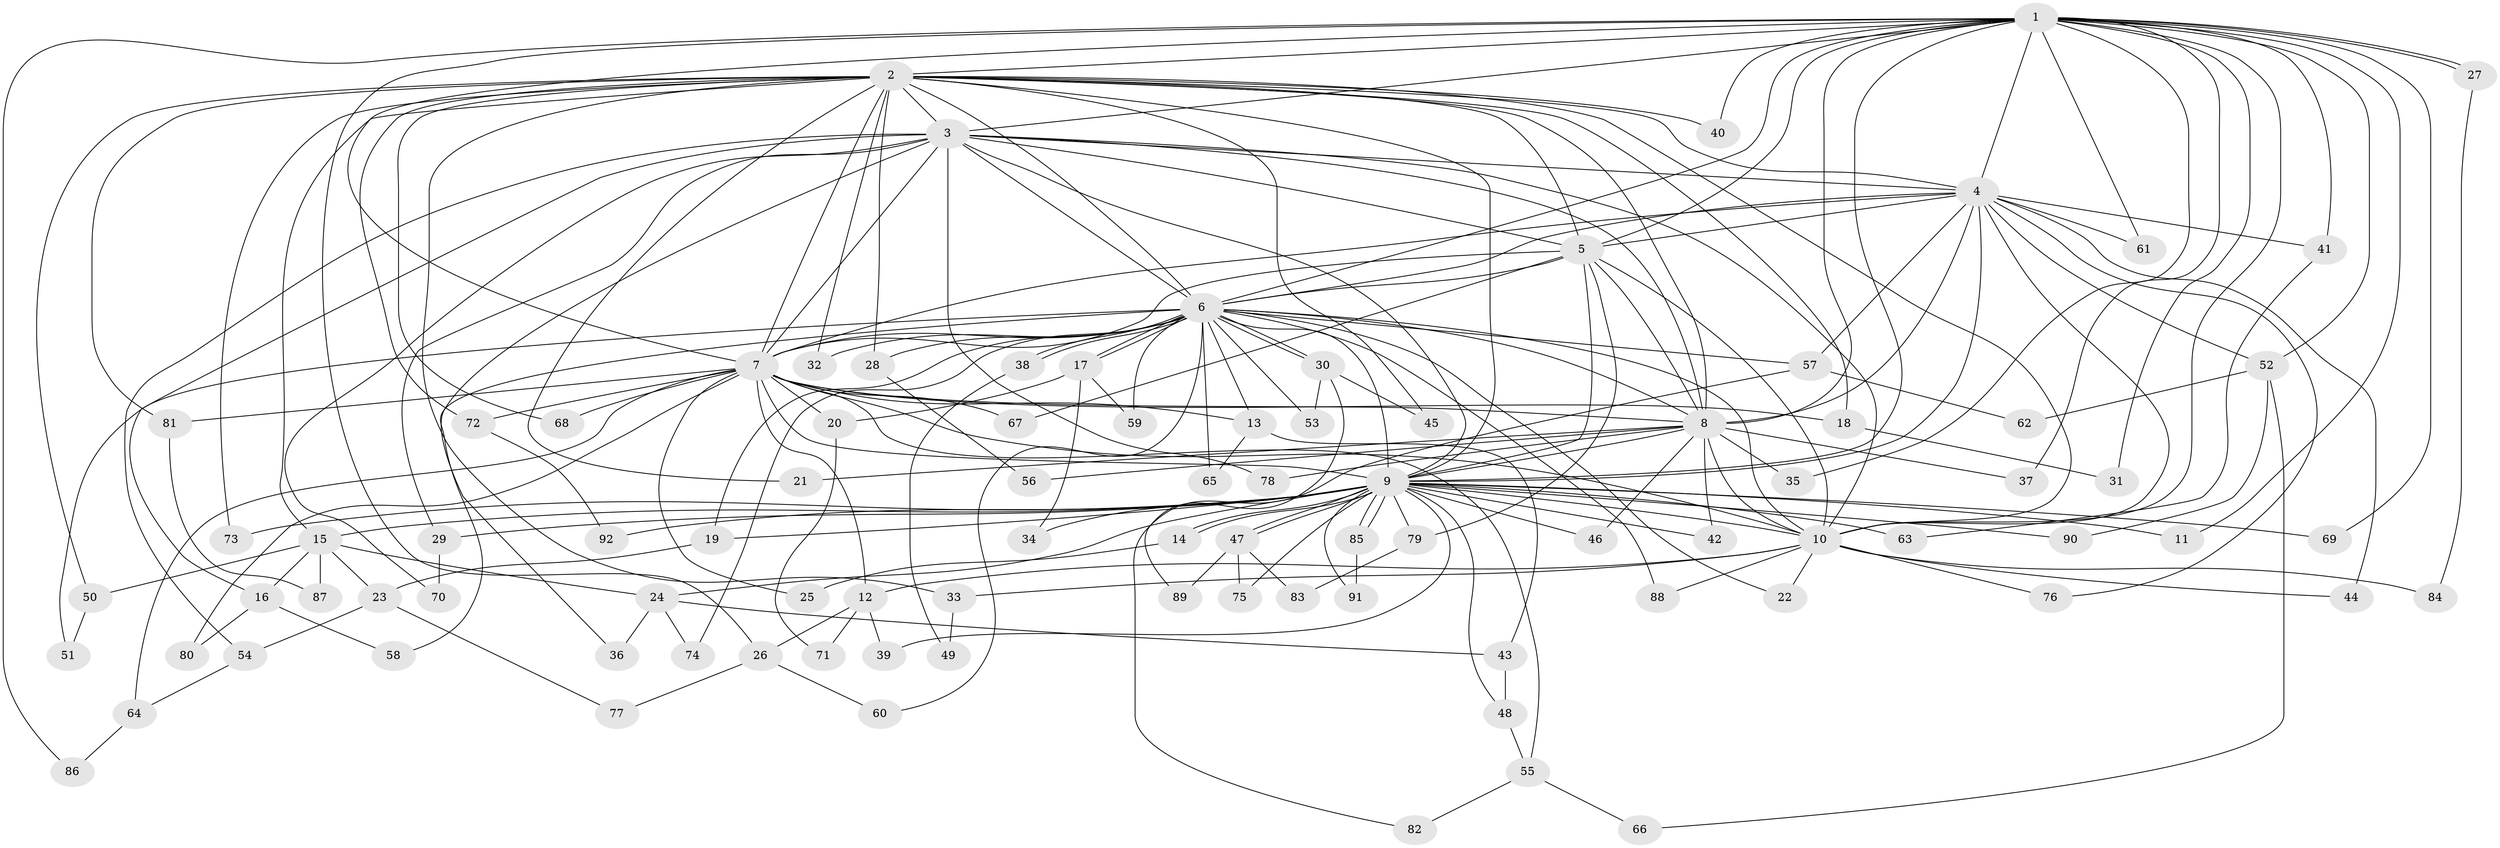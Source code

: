 // Generated by graph-tools (version 1.1) at 2025/49/03/09/25 03:49:34]
// undirected, 92 vertices, 209 edges
graph export_dot {
graph [start="1"]
  node [color=gray90,style=filled];
  1;
  2;
  3;
  4;
  5;
  6;
  7;
  8;
  9;
  10;
  11;
  12;
  13;
  14;
  15;
  16;
  17;
  18;
  19;
  20;
  21;
  22;
  23;
  24;
  25;
  26;
  27;
  28;
  29;
  30;
  31;
  32;
  33;
  34;
  35;
  36;
  37;
  38;
  39;
  40;
  41;
  42;
  43;
  44;
  45;
  46;
  47;
  48;
  49;
  50;
  51;
  52;
  53;
  54;
  55;
  56;
  57;
  58;
  59;
  60;
  61;
  62;
  63;
  64;
  65;
  66;
  67;
  68;
  69;
  70;
  71;
  72;
  73;
  74;
  75;
  76;
  77;
  78;
  79;
  80;
  81;
  82;
  83;
  84;
  85;
  86;
  87;
  88;
  89;
  90;
  91;
  92;
  1 -- 2;
  1 -- 3;
  1 -- 4;
  1 -- 5;
  1 -- 6;
  1 -- 7;
  1 -- 8;
  1 -- 9;
  1 -- 10;
  1 -- 11;
  1 -- 26;
  1 -- 27;
  1 -- 27;
  1 -- 31;
  1 -- 35;
  1 -- 37;
  1 -- 40;
  1 -- 41;
  1 -- 52;
  1 -- 61;
  1 -- 69;
  1 -- 86;
  2 -- 3;
  2 -- 4;
  2 -- 5;
  2 -- 6;
  2 -- 7;
  2 -- 8;
  2 -- 9;
  2 -- 10;
  2 -- 15;
  2 -- 18;
  2 -- 21;
  2 -- 28;
  2 -- 32;
  2 -- 33;
  2 -- 40;
  2 -- 45;
  2 -- 50;
  2 -- 68;
  2 -- 72;
  2 -- 73;
  2 -- 81;
  3 -- 4;
  3 -- 5;
  3 -- 6;
  3 -- 7;
  3 -- 8;
  3 -- 9;
  3 -- 10;
  3 -- 16;
  3 -- 29;
  3 -- 36;
  3 -- 54;
  3 -- 70;
  3 -- 78;
  4 -- 5;
  4 -- 6;
  4 -- 7;
  4 -- 8;
  4 -- 9;
  4 -- 10;
  4 -- 41;
  4 -- 44;
  4 -- 52;
  4 -- 57;
  4 -- 61;
  4 -- 76;
  5 -- 6;
  5 -- 7;
  5 -- 8;
  5 -- 9;
  5 -- 10;
  5 -- 67;
  5 -- 79;
  6 -- 7;
  6 -- 8;
  6 -- 9;
  6 -- 10;
  6 -- 13;
  6 -- 17;
  6 -- 17;
  6 -- 19;
  6 -- 22;
  6 -- 28;
  6 -- 30;
  6 -- 30;
  6 -- 32;
  6 -- 38;
  6 -- 38;
  6 -- 51;
  6 -- 53;
  6 -- 57;
  6 -- 58;
  6 -- 59;
  6 -- 60;
  6 -- 65;
  6 -- 74;
  6 -- 88;
  7 -- 8;
  7 -- 9;
  7 -- 10;
  7 -- 12;
  7 -- 13;
  7 -- 18;
  7 -- 20;
  7 -- 25;
  7 -- 55;
  7 -- 64;
  7 -- 67;
  7 -- 68;
  7 -- 72;
  7 -- 80;
  7 -- 81;
  8 -- 9;
  8 -- 10;
  8 -- 21;
  8 -- 35;
  8 -- 37;
  8 -- 42;
  8 -- 46;
  8 -- 56;
  8 -- 78;
  9 -- 10;
  9 -- 11;
  9 -- 14;
  9 -- 14;
  9 -- 15;
  9 -- 19;
  9 -- 24;
  9 -- 29;
  9 -- 34;
  9 -- 39;
  9 -- 42;
  9 -- 46;
  9 -- 47;
  9 -- 47;
  9 -- 48;
  9 -- 63;
  9 -- 69;
  9 -- 73;
  9 -- 75;
  9 -- 79;
  9 -- 85;
  9 -- 85;
  9 -- 90;
  9 -- 91;
  9 -- 92;
  10 -- 12;
  10 -- 22;
  10 -- 33;
  10 -- 44;
  10 -- 76;
  10 -- 84;
  10 -- 88;
  12 -- 26;
  12 -- 39;
  12 -- 71;
  13 -- 43;
  13 -- 65;
  14 -- 25;
  15 -- 16;
  15 -- 23;
  15 -- 24;
  15 -- 50;
  15 -- 87;
  16 -- 58;
  16 -- 80;
  17 -- 20;
  17 -- 34;
  17 -- 59;
  18 -- 31;
  19 -- 23;
  20 -- 71;
  23 -- 54;
  23 -- 77;
  24 -- 36;
  24 -- 43;
  24 -- 74;
  26 -- 60;
  26 -- 77;
  27 -- 84;
  28 -- 56;
  29 -- 70;
  30 -- 45;
  30 -- 53;
  30 -- 89;
  33 -- 49;
  38 -- 49;
  41 -- 63;
  43 -- 48;
  47 -- 75;
  47 -- 83;
  47 -- 89;
  48 -- 55;
  50 -- 51;
  52 -- 62;
  52 -- 66;
  52 -- 90;
  54 -- 64;
  55 -- 66;
  55 -- 82;
  57 -- 62;
  57 -- 82;
  64 -- 86;
  72 -- 92;
  79 -- 83;
  81 -- 87;
  85 -- 91;
}
